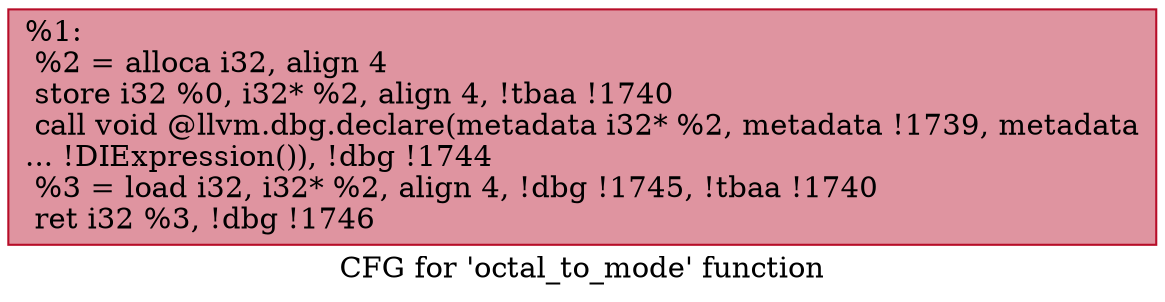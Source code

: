 digraph "CFG for 'octal_to_mode' function" {
	label="CFG for 'octal_to_mode' function";

	Node0x1a4ab90 [shape=record,color="#b70d28ff", style=filled, fillcolor="#b70d2870",label="{%1:\l  %2 = alloca i32, align 4\l  store i32 %0, i32* %2, align 4, !tbaa !1740\l  call void @llvm.dbg.declare(metadata i32* %2, metadata !1739, metadata\l... !DIExpression()), !dbg !1744\l  %3 = load i32, i32* %2, align 4, !dbg !1745, !tbaa !1740\l  ret i32 %3, !dbg !1746\l}"];
}
